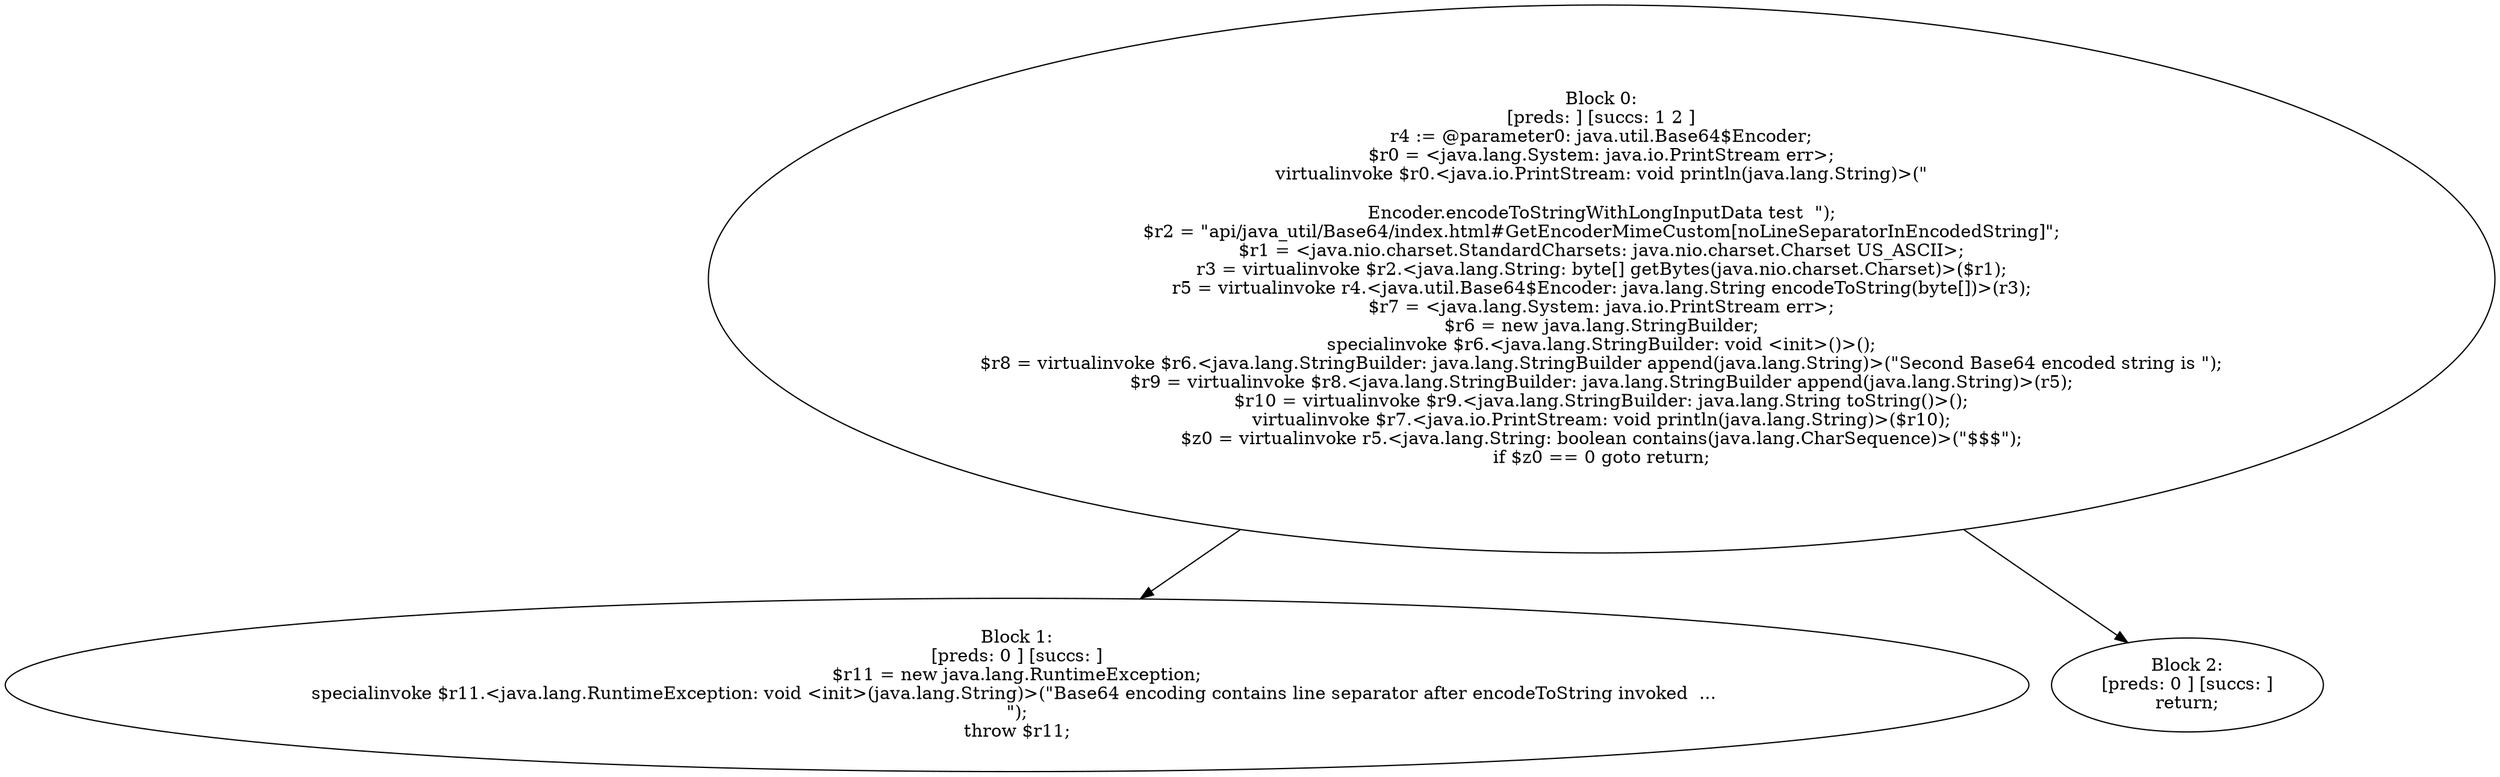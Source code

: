 digraph "unitGraph" {
    "Block 0:
[preds: ] [succs: 1 2 ]
r4 := @parameter0: java.util.Base64$Encoder;
$r0 = <java.lang.System: java.io.PrintStream err>;
virtualinvoke $r0.<java.io.PrintStream: void println(java.lang.String)>(\"\n\nEncoder.encodeToStringWithLongInputData test  \");
$r2 = \"api/java_util/Base64/index.html#GetEncoderMimeCustom[noLineSeparatorInEncodedString]\";
$r1 = <java.nio.charset.StandardCharsets: java.nio.charset.Charset US_ASCII>;
r3 = virtualinvoke $r2.<java.lang.String: byte[] getBytes(java.nio.charset.Charset)>($r1);
r5 = virtualinvoke r4.<java.util.Base64$Encoder: java.lang.String encodeToString(byte[])>(r3);
$r7 = <java.lang.System: java.io.PrintStream err>;
$r6 = new java.lang.StringBuilder;
specialinvoke $r6.<java.lang.StringBuilder: void <init>()>();
$r8 = virtualinvoke $r6.<java.lang.StringBuilder: java.lang.StringBuilder append(java.lang.String)>(\"Second Base64 encoded string is \");
$r9 = virtualinvoke $r8.<java.lang.StringBuilder: java.lang.StringBuilder append(java.lang.String)>(r5);
$r10 = virtualinvoke $r9.<java.lang.StringBuilder: java.lang.String toString()>();
virtualinvoke $r7.<java.io.PrintStream: void println(java.lang.String)>($r10);
$z0 = virtualinvoke r5.<java.lang.String: boolean contains(java.lang.CharSequence)>(\"$$$\");
if $z0 == 0 goto return;
"
    "Block 1:
[preds: 0 ] [succs: ]
$r11 = new java.lang.RuntimeException;
specialinvoke $r11.<java.lang.RuntimeException: void <init>(java.lang.String)>(\"Base64 encoding contains line separator after encodeToString invoked  ... \n\");
throw $r11;
"
    "Block 2:
[preds: 0 ] [succs: ]
return;
"
    "Block 0:
[preds: ] [succs: 1 2 ]
r4 := @parameter0: java.util.Base64$Encoder;
$r0 = <java.lang.System: java.io.PrintStream err>;
virtualinvoke $r0.<java.io.PrintStream: void println(java.lang.String)>(\"\n\nEncoder.encodeToStringWithLongInputData test  \");
$r2 = \"api/java_util/Base64/index.html#GetEncoderMimeCustom[noLineSeparatorInEncodedString]\";
$r1 = <java.nio.charset.StandardCharsets: java.nio.charset.Charset US_ASCII>;
r3 = virtualinvoke $r2.<java.lang.String: byte[] getBytes(java.nio.charset.Charset)>($r1);
r5 = virtualinvoke r4.<java.util.Base64$Encoder: java.lang.String encodeToString(byte[])>(r3);
$r7 = <java.lang.System: java.io.PrintStream err>;
$r6 = new java.lang.StringBuilder;
specialinvoke $r6.<java.lang.StringBuilder: void <init>()>();
$r8 = virtualinvoke $r6.<java.lang.StringBuilder: java.lang.StringBuilder append(java.lang.String)>(\"Second Base64 encoded string is \");
$r9 = virtualinvoke $r8.<java.lang.StringBuilder: java.lang.StringBuilder append(java.lang.String)>(r5);
$r10 = virtualinvoke $r9.<java.lang.StringBuilder: java.lang.String toString()>();
virtualinvoke $r7.<java.io.PrintStream: void println(java.lang.String)>($r10);
$z0 = virtualinvoke r5.<java.lang.String: boolean contains(java.lang.CharSequence)>(\"$$$\");
if $z0 == 0 goto return;
"->"Block 1:
[preds: 0 ] [succs: ]
$r11 = new java.lang.RuntimeException;
specialinvoke $r11.<java.lang.RuntimeException: void <init>(java.lang.String)>(\"Base64 encoding contains line separator after encodeToString invoked  ... \n\");
throw $r11;
";
    "Block 0:
[preds: ] [succs: 1 2 ]
r4 := @parameter0: java.util.Base64$Encoder;
$r0 = <java.lang.System: java.io.PrintStream err>;
virtualinvoke $r0.<java.io.PrintStream: void println(java.lang.String)>(\"\n\nEncoder.encodeToStringWithLongInputData test  \");
$r2 = \"api/java_util/Base64/index.html#GetEncoderMimeCustom[noLineSeparatorInEncodedString]\";
$r1 = <java.nio.charset.StandardCharsets: java.nio.charset.Charset US_ASCII>;
r3 = virtualinvoke $r2.<java.lang.String: byte[] getBytes(java.nio.charset.Charset)>($r1);
r5 = virtualinvoke r4.<java.util.Base64$Encoder: java.lang.String encodeToString(byte[])>(r3);
$r7 = <java.lang.System: java.io.PrintStream err>;
$r6 = new java.lang.StringBuilder;
specialinvoke $r6.<java.lang.StringBuilder: void <init>()>();
$r8 = virtualinvoke $r6.<java.lang.StringBuilder: java.lang.StringBuilder append(java.lang.String)>(\"Second Base64 encoded string is \");
$r9 = virtualinvoke $r8.<java.lang.StringBuilder: java.lang.StringBuilder append(java.lang.String)>(r5);
$r10 = virtualinvoke $r9.<java.lang.StringBuilder: java.lang.String toString()>();
virtualinvoke $r7.<java.io.PrintStream: void println(java.lang.String)>($r10);
$z0 = virtualinvoke r5.<java.lang.String: boolean contains(java.lang.CharSequence)>(\"$$$\");
if $z0 == 0 goto return;
"->"Block 2:
[preds: 0 ] [succs: ]
return;
";
}
